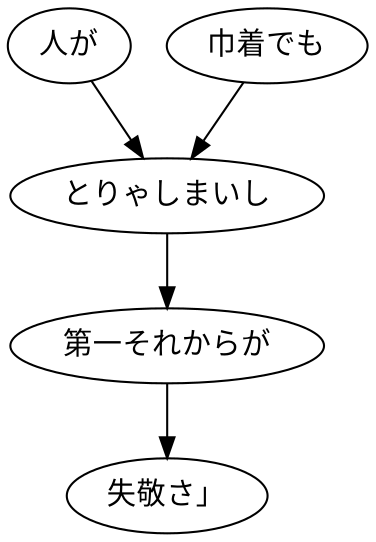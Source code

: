 digraph graph8255 {
	node0 [label="人が"];
	node1 [label="巾着でも"];
	node2 [label="とりゃしまいし"];
	node3 [label="第一それからが"];
	node4 [label="失敬さ」"];
	node0 -> node2;
	node1 -> node2;
	node2 -> node3;
	node3 -> node4;
}
